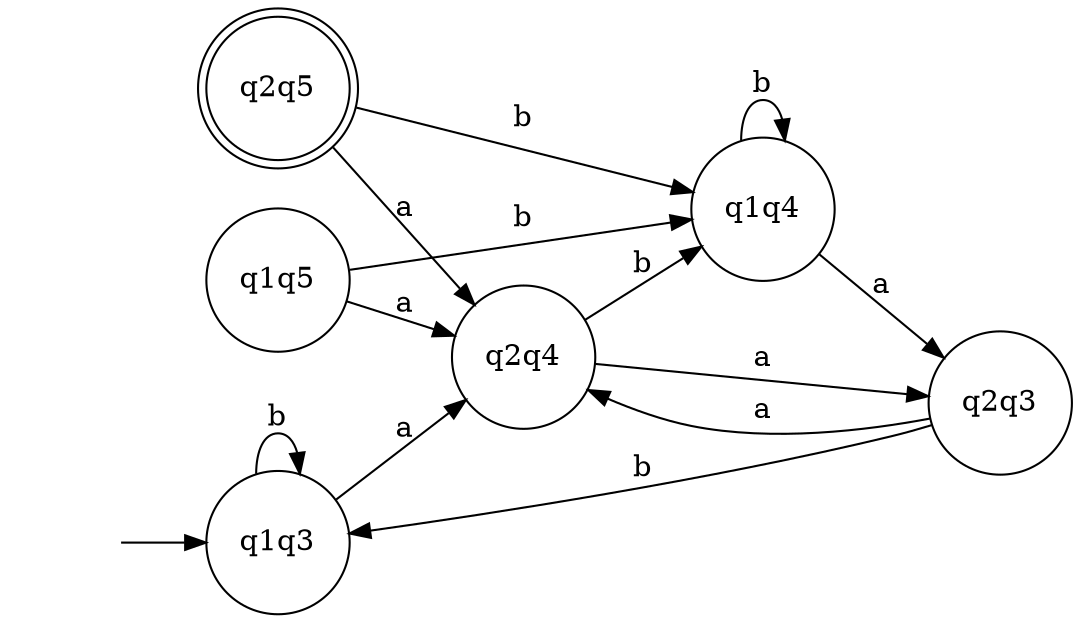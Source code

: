 digraph {
 rankdir="LR";
 start [style=filled,color=white, label = ""];
  q1q3[shape=circle];
  q1q4[shape=circle];
  q1q5[shape=circle];
  q2q3[shape=circle];
  q2q4[shape=circle];
  q2q5[shape=doublecircle];
  start -> q1q3[label = ""];
  q1q3 -> q2q4[label = a];
  q1q3 -> q1q3[label = b];
  q1q4 -> q2q3[label = a];
  q1q4 -> q1q4[label = b];
  q1q5 -> q2q4[label = a];
  q1q5 -> q1q4[label = b];
  q2q3 -> q2q4[label = a];
  q2q3 -> q1q3[label = b];
  q2q4 -> q2q3[label = a];
  q2q4 -> q1q4[label = b];
  q2q5 -> q2q4[label = a];
  q2q5 -> q1q4[label = b];
}
